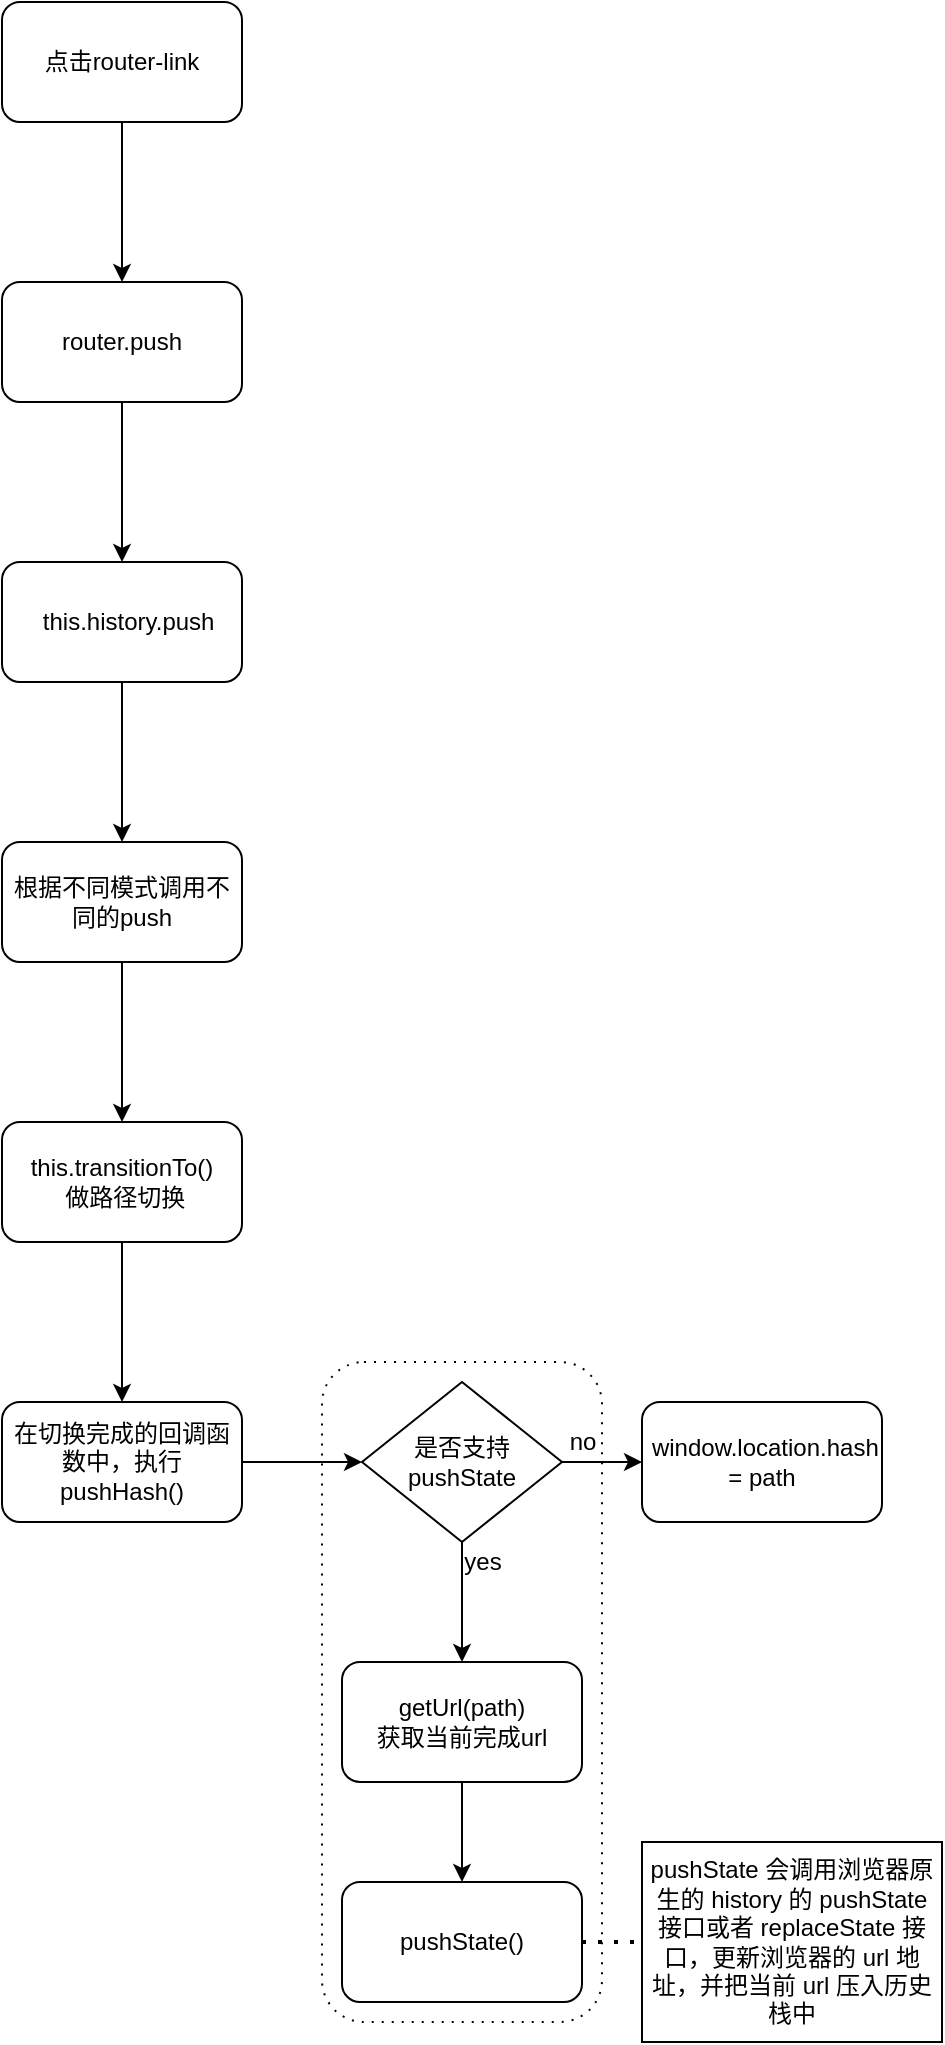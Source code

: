 <mxfile version="13.4.5" type="device"><diagram id="TJbi8s1NnXt874OeR9I8" name="第 1 页"><mxGraphModel dx="650" dy="485" grid="1" gridSize="10" guides="1" tooltips="1" connect="1" arrows="1" fold="1" page="1" pageScale="1" pageWidth="827" pageHeight="1169" math="0" shadow="0"><root><mxCell id="0"/><mxCell id="1" parent="0"/><mxCell id="9qQBKZQ7KxQYCbxm4iRK-23" value="" style="shape=ext;rounded=1;html=1;whiteSpace=wrap;dashed=1;dashPattern=1 4;" vertex="1" parent="1"><mxGeometry x="510" y="760" width="140" height="330" as="geometry"/></mxCell><mxCell id="9qQBKZQ7KxQYCbxm4iRK-2" value="" style="edgeStyle=orthogonalEdgeStyle;rounded=0;orthogonalLoop=1;jettySize=auto;html=1;" edge="1" parent="1" source="9qQBKZQ7KxQYCbxm4iRK-1" target="2"><mxGeometry relative="1" as="geometry"/></mxCell><mxCell id="9qQBKZQ7KxQYCbxm4iRK-1" value="点击router-link" style="rounded=1;whiteSpace=wrap;html=1;" vertex="1" parent="1"><mxGeometry x="350" y="80" width="120" height="60" as="geometry"/></mxCell><mxCell id="9qQBKZQ7KxQYCbxm4iRK-4" value="" style="edgeStyle=orthogonalEdgeStyle;rounded=0;orthogonalLoop=1;jettySize=auto;html=1;" edge="1" parent="1" source="2" target="9qQBKZQ7KxQYCbxm4iRK-3"><mxGeometry relative="1" as="geometry"/></mxCell><mxCell id="2" value="router.push" style="whiteSpace=wrap;html=1;rounded=1;" vertex="1" parent="1"><mxGeometry x="350" y="220" width="120" height="60" as="geometry"/></mxCell><mxCell id="9qQBKZQ7KxQYCbxm4iRK-7" value="" style="edgeStyle=orthogonalEdgeStyle;rounded=0;orthogonalLoop=1;jettySize=auto;html=1;" edge="1" parent="1" source="9qQBKZQ7KxQYCbxm4iRK-3" target="9qQBKZQ7KxQYCbxm4iRK-6"><mxGeometry relative="1" as="geometry"/></mxCell><mxCell id="9qQBKZQ7KxQYCbxm4iRK-3" value="&amp;nbsp; this.history.push" style="whiteSpace=wrap;html=1;rounded=1;" vertex="1" parent="1"><mxGeometry x="350" y="360" width="120" height="60" as="geometry"/></mxCell><mxCell id="9qQBKZQ7KxQYCbxm4iRK-9" value="" style="edgeStyle=orthogonalEdgeStyle;rounded=0;orthogonalLoop=1;jettySize=auto;html=1;" edge="1" parent="1" source="9qQBKZQ7KxQYCbxm4iRK-6" target="9qQBKZQ7KxQYCbxm4iRK-8"><mxGeometry relative="1" as="geometry"/></mxCell><mxCell id="9qQBKZQ7KxQYCbxm4iRK-6" value="根据不同模式调用不同的push" style="whiteSpace=wrap;html=1;rounded=1;" vertex="1" parent="1"><mxGeometry x="350" y="500" width="120" height="60" as="geometry"/></mxCell><mxCell id="9qQBKZQ7KxQYCbxm4iRK-11" value="" style="edgeStyle=orthogonalEdgeStyle;rounded=0;orthogonalLoop=1;jettySize=auto;html=1;" edge="1" parent="1" source="9qQBKZQ7KxQYCbxm4iRK-8" target="9qQBKZQ7KxQYCbxm4iRK-10"><mxGeometry relative="1" as="geometry"/></mxCell><mxCell id="9qQBKZQ7KxQYCbxm4iRK-8" value="this.transitionTo()&lt;br&gt;&amp;nbsp;做路径切换" style="whiteSpace=wrap;html=1;rounded=1;" vertex="1" parent="1"><mxGeometry x="350" y="640" width="120" height="60" as="geometry"/></mxCell><mxCell id="9qQBKZQ7KxQYCbxm4iRK-14" style="edgeStyle=orthogonalEdgeStyle;rounded=0;orthogonalLoop=1;jettySize=auto;html=1;" edge="1" parent="1" source="9qQBKZQ7KxQYCbxm4iRK-10" target="9qQBKZQ7KxQYCbxm4iRK-13"><mxGeometry relative="1" as="geometry"/></mxCell><mxCell id="9qQBKZQ7KxQYCbxm4iRK-10" value="在切换完成的回调函数中，执行 pushHash()" style="whiteSpace=wrap;html=1;rounded=1;" vertex="1" parent="1"><mxGeometry x="350" y="780" width="120" height="60" as="geometry"/></mxCell><mxCell id="9qQBKZQ7KxQYCbxm4iRK-16" style="edgeStyle=orthogonalEdgeStyle;rounded=0;orthogonalLoop=1;jettySize=auto;html=1;" edge="1" parent="1" source="9qQBKZQ7KxQYCbxm4iRK-13" target="9qQBKZQ7KxQYCbxm4iRK-15"><mxGeometry relative="1" as="geometry"/></mxCell><mxCell id="9qQBKZQ7KxQYCbxm4iRK-19" style="edgeStyle=orthogonalEdgeStyle;rounded=0;orthogonalLoop=1;jettySize=auto;html=1;" edge="1" parent="1" source="9qQBKZQ7KxQYCbxm4iRK-13" target="9qQBKZQ7KxQYCbxm4iRK-18"><mxGeometry relative="1" as="geometry"/></mxCell><mxCell id="9qQBKZQ7KxQYCbxm4iRK-13" value="是否支持pushState" style="rhombus;whiteSpace=wrap;html=1;" vertex="1" parent="1"><mxGeometry x="530" y="770" width="100" height="80" as="geometry"/></mxCell><mxCell id="9qQBKZQ7KxQYCbxm4iRK-22" value="" style="edgeStyle=orthogonalEdgeStyle;rounded=0;orthogonalLoop=1;jettySize=auto;html=1;" edge="1" parent="1" source="9qQBKZQ7KxQYCbxm4iRK-15" target="9qQBKZQ7KxQYCbxm4iRK-21"><mxGeometry relative="1" as="geometry"/></mxCell><mxCell id="9qQBKZQ7KxQYCbxm4iRK-15" value="getUrl(path)&lt;br&gt;获取当前完成url" style="rounded=1;whiteSpace=wrap;html=1;" vertex="1" parent="1"><mxGeometry x="520" y="910" width="120" height="60" as="geometry"/></mxCell><mxCell id="9qQBKZQ7KxQYCbxm4iRK-17" value="yes" style="text;html=1;align=center;verticalAlign=middle;resizable=0;points=[];autosize=1;" vertex="1" parent="1"><mxGeometry x="575" y="850" width="30" height="20" as="geometry"/></mxCell><mxCell id="9qQBKZQ7KxQYCbxm4iRK-18" value="&amp;nbsp;window.location.hash = path" style="rounded=1;whiteSpace=wrap;html=1;" vertex="1" parent="1"><mxGeometry x="670" y="780" width="120" height="60" as="geometry"/></mxCell><mxCell id="9qQBKZQ7KxQYCbxm4iRK-20" value="no" style="text;html=1;align=center;verticalAlign=middle;resizable=0;points=[];autosize=1;" vertex="1" parent="1"><mxGeometry x="625" y="790" width="30" height="20" as="geometry"/></mxCell><mxCell id="9qQBKZQ7KxQYCbxm4iRK-21" value="pushState()" style="whiteSpace=wrap;html=1;rounded=1;" vertex="1" parent="1"><mxGeometry x="520" y="1020" width="120" height="60" as="geometry"/></mxCell><mxCell id="9qQBKZQ7KxQYCbxm4iRK-26" value="pushState 会调用浏览器原生的 history 的 pushState 接口或者 replaceState 接口，更新浏览器的 url 地址，并把当前 url 压入历史栈中" style="rounded=0;whiteSpace=wrap;html=1;" vertex="1" parent="1"><mxGeometry x="670" y="1000" width="150" height="100" as="geometry"/></mxCell><mxCell id="9qQBKZQ7KxQYCbxm4iRK-27" value="" style="endArrow=none;dashed=1;html=1;dashPattern=1 3;strokeWidth=2;exitX=1;exitY=0.5;exitDx=0;exitDy=0;entryX=0;entryY=0.5;entryDx=0;entryDy=0;" edge="1" parent="1" source="9qQBKZQ7KxQYCbxm4iRK-21" target="9qQBKZQ7KxQYCbxm4iRK-26"><mxGeometry width="50" height="50" relative="1" as="geometry"><mxPoint x="600" y="1150" as="sourcePoint"/><mxPoint x="650" y="1100" as="targetPoint"/></mxGeometry></mxCell></root></mxGraphModel></diagram></mxfile>